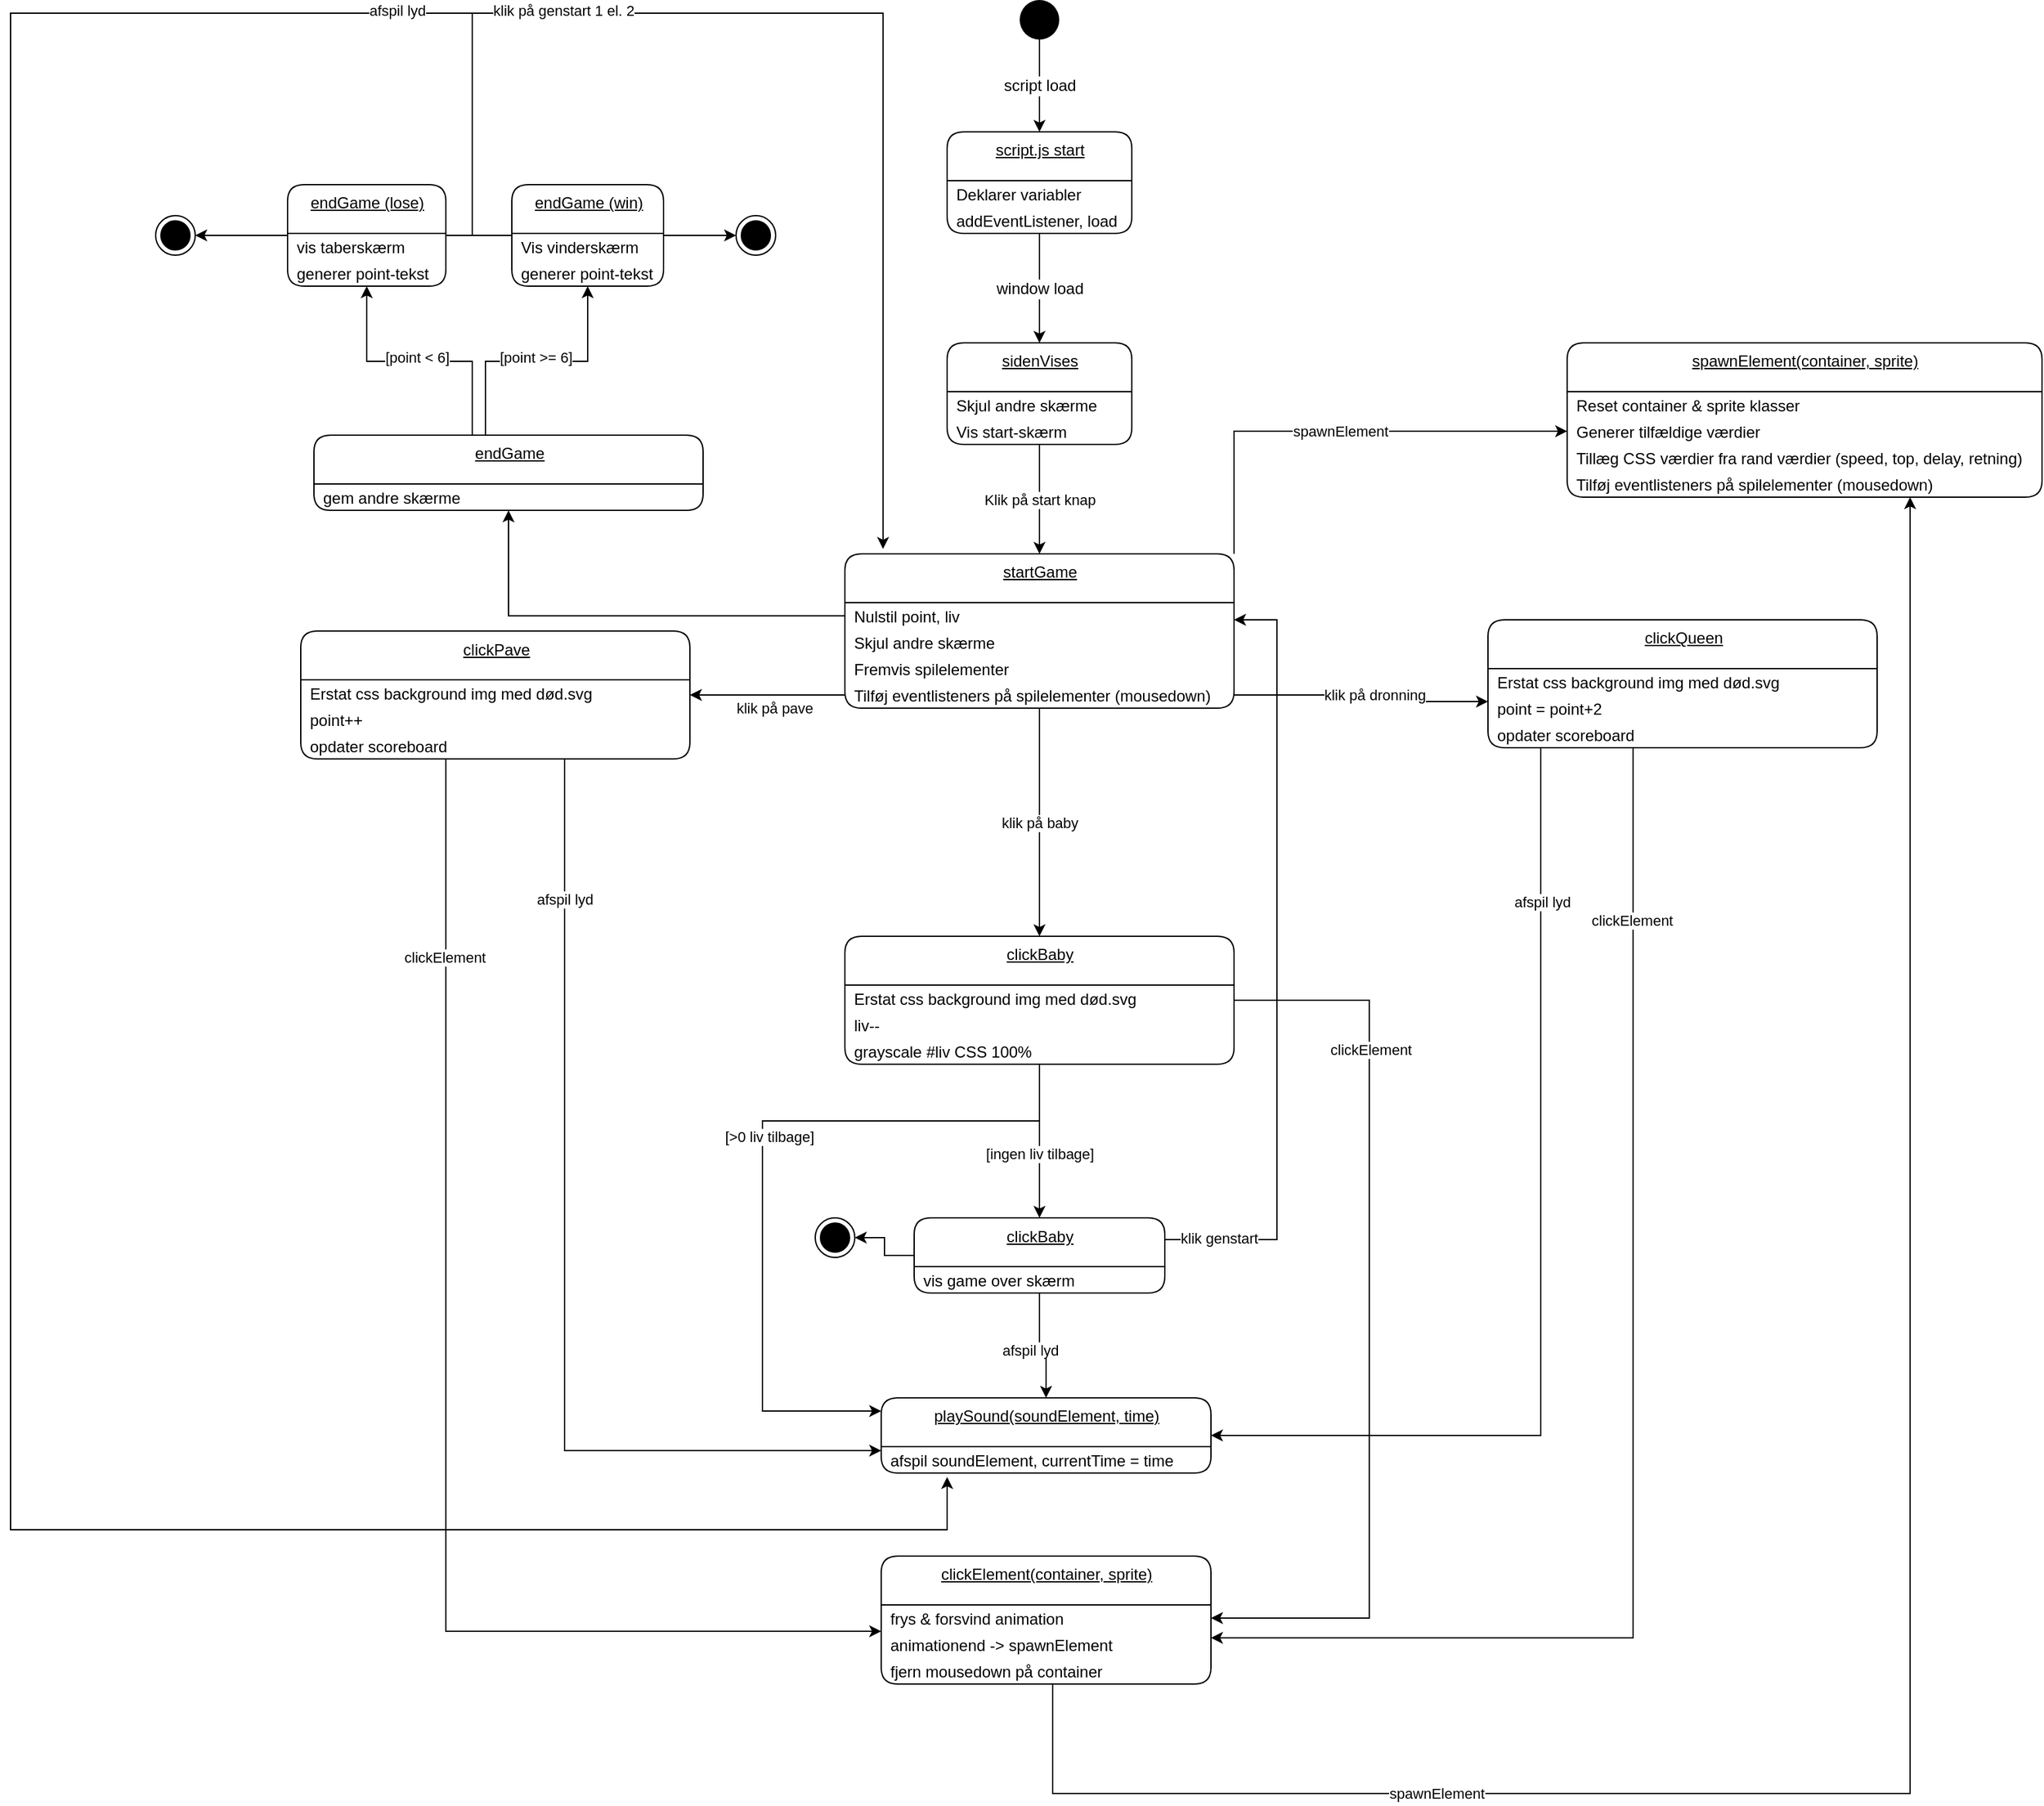 <mxfile version="17.2.6" type="device"><diagram id="C5RBs43oDa-KdzZeNtuy" name="Page-1"><mxGraphModel dx="2436" dy="1146" grid="1" gridSize="10" guides="1" tooltips="1" connect="1" arrows="1" fold="1" page="1" pageScale="1" pageWidth="1200" pageHeight="1600" math="0" shadow="0"><root><mxCell id="WIyWlLk6GJQsqaUBKTNV-0"/><mxCell id="WIyWlLk6GJQsqaUBKTNV-1" parent="WIyWlLk6GJQsqaUBKTNV-0"/><mxCell id="BA5LE__GqyBlS1Fme_Yj-1" value="&lt;span style=&quot;font-size: 12px&quot;&gt;script load&lt;/span&gt;" style="edgeStyle=orthogonalEdgeStyle;rounded=0;orthogonalLoop=1;jettySize=auto;html=1;exitX=0.5;exitY=1;exitDx=0;exitDy=0;entryX=0.5;entryY=0;entryDx=0;entryDy=0;" edge="1" parent="WIyWlLk6GJQsqaUBKTNV-1" source="BA5LE__GqyBlS1Fme_Yj-2" target="BA5LE__GqyBlS1Fme_Yj-3"><mxGeometry relative="1" as="geometry"><mxPoint x="785" y="200" as="targetPoint"/></mxGeometry></mxCell><mxCell id="BA5LE__GqyBlS1Fme_Yj-2" value="" style="ellipse;fillColor=#000000;strokeColor=none;" vertex="1" parent="WIyWlLk6GJQsqaUBKTNV-1"><mxGeometry x="985" y="100" width="30" height="30" as="geometry"/></mxCell><mxCell id="BA5LE__GqyBlS1Fme_Yj-3" value="script.js start" style="swimlane;fontStyle=4;align=center;verticalAlign=top;childLayout=stackLayout;horizontal=1;startSize=37;horizontalStack=0;resizeParent=1;resizeParentMax=0;resizeLast=0;collapsible=0;marginBottom=0;html=1;rounded=1;absoluteArcSize=1;arcSize=25;" vertex="1" parent="WIyWlLk6GJQsqaUBKTNV-1"><mxGeometry x="930" y="200" width="140" height="77" as="geometry"/></mxCell><mxCell id="BA5LE__GqyBlS1Fme_Yj-4" value="Deklarer variabler" style="fillColor=none;strokeColor=none;align=left;verticalAlign=middle;spacingLeft=5;" vertex="1" parent="BA5LE__GqyBlS1Fme_Yj-3"><mxGeometry y="37" width="140" height="20" as="geometry"/></mxCell><mxCell id="BA5LE__GqyBlS1Fme_Yj-5" value="addEventListener, load" style="fillColor=none;strokeColor=none;align=left;verticalAlign=middle;spacingLeft=5;" vertex="1" parent="BA5LE__GqyBlS1Fme_Yj-3"><mxGeometry y="57" width="140" height="20" as="geometry"/></mxCell><mxCell id="BA5LE__GqyBlS1Fme_Yj-7" value="&lt;span style=&quot;font-size: 12px&quot;&gt;window load&lt;/span&gt;" style="edgeStyle=orthogonalEdgeStyle;rounded=0;orthogonalLoop=1;jettySize=auto;html=1;exitX=0.5;exitY=1;exitDx=0;exitDy=0;entryX=0.5;entryY=0;entryDx=0;entryDy=0;" edge="1" parent="WIyWlLk6GJQsqaUBKTNV-1" source="BA5LE__GqyBlS1Fme_Yj-5" target="BA5LE__GqyBlS1Fme_Yj-9"><mxGeometry relative="1" as="geometry"><mxPoint x="785" y="380" as="targetPoint"/><mxPoint x="1000.0" y="330" as="sourcePoint"/></mxGeometry></mxCell><mxCell id="BA5LE__GqyBlS1Fme_Yj-9" value="sidenVises" style="swimlane;fontStyle=4;align=center;verticalAlign=top;childLayout=stackLayout;horizontal=1;startSize=37;horizontalStack=0;resizeParent=1;resizeParentMax=0;resizeLast=0;collapsible=0;marginBottom=0;html=1;rounded=1;absoluteArcSize=1;arcSize=25;" vertex="1" parent="WIyWlLk6GJQsqaUBKTNV-1"><mxGeometry x="930" y="360" width="140" height="77" as="geometry"/></mxCell><mxCell id="BA5LE__GqyBlS1Fme_Yj-10" value="Skjul andre skærme" style="fillColor=none;strokeColor=none;align=left;verticalAlign=middle;spacingLeft=5;" vertex="1" parent="BA5LE__GqyBlS1Fme_Yj-9"><mxGeometry y="37" width="140" height="20" as="geometry"/></mxCell><mxCell id="BA5LE__GqyBlS1Fme_Yj-11" value="Vis start-skærm" style="fillColor=none;strokeColor=none;align=left;verticalAlign=middle;spacingLeft=5;" vertex="1" parent="BA5LE__GqyBlS1Fme_Yj-9"><mxGeometry y="57" width="140" height="20" as="geometry"/></mxCell><mxCell id="BA5LE__GqyBlS1Fme_Yj-17" value="Klik på start knap" style="edgeStyle=orthogonalEdgeStyle;rounded=0;orthogonalLoop=1;jettySize=auto;html=1;entryX=0.5;entryY=0;entryDx=0;entryDy=0;" edge="1" parent="WIyWlLk6GJQsqaUBKTNV-1" source="BA5LE__GqyBlS1Fme_Yj-11" target="BA5LE__GqyBlS1Fme_Yj-18"><mxGeometry relative="1" as="geometry"><mxPoint x="1000.0" y="580" as="targetPoint"/></mxGeometry></mxCell><mxCell id="BA5LE__GqyBlS1Fme_Yj-18" value="startGame" style="swimlane;fontStyle=4;align=center;verticalAlign=top;childLayout=stackLayout;horizontal=1;startSize=37;horizontalStack=0;resizeParent=1;resizeParentMax=0;resizeLast=0;collapsible=0;marginBottom=0;html=1;rounded=1;absoluteArcSize=1;arcSize=25;" vertex="1" parent="WIyWlLk6GJQsqaUBKTNV-1"><mxGeometry x="852.5" y="520" width="295" height="117" as="geometry"/></mxCell><mxCell id="BA5LE__GqyBlS1Fme_Yj-19" value="Nulstil point, liv" style="fillColor=none;strokeColor=none;align=left;verticalAlign=middle;spacingLeft=5;" vertex="1" parent="BA5LE__GqyBlS1Fme_Yj-18"><mxGeometry y="37" width="295" height="20" as="geometry"/></mxCell><mxCell id="BA5LE__GqyBlS1Fme_Yj-27" value="Skjul andre skærme" style="fillColor=none;strokeColor=none;align=left;verticalAlign=middle;spacingLeft=5;" vertex="1" parent="BA5LE__GqyBlS1Fme_Yj-18"><mxGeometry y="57" width="295" height="20" as="geometry"/></mxCell><mxCell id="BA5LE__GqyBlS1Fme_Yj-29" value="Fremvis spilelementer" style="fillColor=none;strokeColor=none;align=left;verticalAlign=middle;spacingLeft=5;" vertex="1" parent="BA5LE__GqyBlS1Fme_Yj-18"><mxGeometry y="77" width="295" height="20" as="geometry"/></mxCell><mxCell id="BA5LE__GqyBlS1Fme_Yj-26" value="Tilføj eventlisteners på spilelementer (mousedown)" style="fillColor=none;strokeColor=none;align=left;verticalAlign=middle;spacingLeft=5;" vertex="1" parent="BA5LE__GqyBlS1Fme_Yj-18"><mxGeometry y="97" width="295" height="20" as="geometry"/></mxCell><mxCell id="BA5LE__GqyBlS1Fme_Yj-30" value="spawnElement" style="edgeStyle=orthogonalEdgeStyle;rounded=0;orthogonalLoop=1;jettySize=auto;html=1;entryX=0;entryY=0.5;entryDx=0;entryDy=0;exitX=1;exitY=0;exitDx=0;exitDy=0;" edge="1" parent="WIyWlLk6GJQsqaUBKTNV-1" source="BA5LE__GqyBlS1Fme_Yj-18" target="BA5LE__GqyBlS1Fme_Yj-33"><mxGeometry relative="1" as="geometry"><mxPoint x="1360" y="587" as="targetPoint"/></mxGeometry></mxCell><mxCell id="BA5LE__GqyBlS1Fme_Yj-31" value="spawnElement(container, sprite)" style="swimlane;fontStyle=4;align=center;verticalAlign=top;childLayout=stackLayout;horizontal=1;startSize=37;horizontalStack=0;resizeParent=1;resizeParentMax=0;resizeLast=0;collapsible=0;marginBottom=0;html=1;rounded=1;absoluteArcSize=1;arcSize=25;" vertex="1" parent="WIyWlLk6GJQsqaUBKTNV-1"><mxGeometry x="1400" y="360" width="360" height="117" as="geometry"/></mxCell><mxCell id="BA5LE__GqyBlS1Fme_Yj-32" value="Reset container &amp; sprite klasser" style="fillColor=none;strokeColor=none;align=left;verticalAlign=middle;spacingLeft=5;" vertex="1" parent="BA5LE__GqyBlS1Fme_Yj-31"><mxGeometry y="37" width="360" height="20" as="geometry"/></mxCell><mxCell id="BA5LE__GqyBlS1Fme_Yj-33" value="Generer tilfældige værdier" style="fillColor=none;strokeColor=none;align=left;verticalAlign=middle;spacingLeft=5;" vertex="1" parent="BA5LE__GqyBlS1Fme_Yj-31"><mxGeometry y="57" width="360" height="20" as="geometry"/></mxCell><mxCell id="BA5LE__GqyBlS1Fme_Yj-34" value="Tillæg CSS værdier fra rand værdier (speed, top, delay, retning)" style="fillColor=none;strokeColor=none;align=left;verticalAlign=middle;spacingLeft=5;" vertex="1" parent="BA5LE__GqyBlS1Fme_Yj-31"><mxGeometry y="77" width="360" height="20" as="geometry"/></mxCell><mxCell id="BA5LE__GqyBlS1Fme_Yj-35" value="Tilføj eventlisteners på spilelementer (mousedown)" style="fillColor=none;strokeColor=none;align=left;verticalAlign=middle;spacingLeft=5;" vertex="1" parent="BA5LE__GqyBlS1Fme_Yj-31"><mxGeometry y="97" width="360" height="20" as="geometry"/></mxCell><mxCell id="BA5LE__GqyBlS1Fme_Yj-37" value="klik på baby" style="edgeStyle=orthogonalEdgeStyle;rounded=0;orthogonalLoop=1;jettySize=auto;html=1;entryX=0.5;entryY=0;entryDx=0;entryDy=0;entryPerimeter=0;" edge="1" parent="WIyWlLk6GJQsqaUBKTNV-1" source="BA5LE__GqyBlS1Fme_Yj-26" target="BA5LE__GqyBlS1Fme_Yj-38"><mxGeometry relative="1" as="geometry"><mxPoint x="1000.0" y="810" as="targetPoint"/></mxGeometry></mxCell><mxCell id="BA5LE__GqyBlS1Fme_Yj-90" style="edgeStyle=orthogonalEdgeStyle;rounded=0;orthogonalLoop=1;jettySize=auto;html=1;entryX=1;entryY=0.5;entryDx=0;entryDy=0;fontColor=#000000;" edge="1" parent="WIyWlLk6GJQsqaUBKTNV-1" source="BA5LE__GqyBlS1Fme_Yj-38" target="BA5LE__GqyBlS1Fme_Yj-76"><mxGeometry relative="1" as="geometry"><Array as="points"><mxPoint x="1250" y="859"/><mxPoint x="1250" y="1327"/></Array></mxGeometry></mxCell><mxCell id="BA5LE__GqyBlS1Fme_Yj-91" value="clickElement" style="edgeLabel;html=1;align=center;verticalAlign=middle;resizable=0;points=[];fontColor=#000000;" vertex="1" connectable="0" parent="BA5LE__GqyBlS1Fme_Yj-90"><mxGeometry x="-0.348" y="1" relative="1" as="geometry"><mxPoint y="-86" as="offset"/></mxGeometry></mxCell><mxCell id="BA5LE__GqyBlS1Fme_Yj-38" value="clickBaby" style="swimlane;fontStyle=4;align=center;verticalAlign=top;childLayout=stackLayout;horizontal=1;startSize=37;horizontalStack=0;resizeParent=1;resizeParentMax=0;resizeLast=0;collapsible=0;marginBottom=0;html=1;rounded=1;absoluteArcSize=1;arcSize=25;" vertex="1" parent="WIyWlLk6GJQsqaUBKTNV-1"><mxGeometry x="852.5" y="810" width="295" height="97" as="geometry"/></mxCell><mxCell id="BA5LE__GqyBlS1Fme_Yj-39" value="Erstat css background img med død.svg" style="fillColor=none;strokeColor=none;align=left;verticalAlign=middle;spacingLeft=5;" vertex="1" parent="BA5LE__GqyBlS1Fme_Yj-38"><mxGeometry y="37" width="295" height="20" as="geometry"/></mxCell><mxCell id="BA5LE__GqyBlS1Fme_Yj-70" value="liv--" style="fillColor=none;strokeColor=none;align=left;verticalAlign=middle;spacingLeft=5;" vertex="1" parent="BA5LE__GqyBlS1Fme_Yj-38"><mxGeometry y="57" width="295" height="20" as="geometry"/></mxCell><mxCell id="BA5LE__GqyBlS1Fme_Yj-40" value="grayscale #liv CSS 100%" style="fillColor=none;strokeColor=none;align=left;verticalAlign=middle;spacingLeft=5;" vertex="1" parent="BA5LE__GqyBlS1Fme_Yj-38"><mxGeometry y="77" width="295" height="20" as="geometry"/></mxCell><mxCell id="BA5LE__GqyBlS1Fme_Yj-43" style="edgeStyle=orthogonalEdgeStyle;rounded=0;orthogonalLoop=1;jettySize=auto;html=1;entryX=0.5;entryY=0;entryDx=0;entryDy=0;" edge="1" parent="WIyWlLk6GJQsqaUBKTNV-1" source="BA5LE__GqyBlS1Fme_Yj-40" target="BA5LE__GqyBlS1Fme_Yj-45"><mxGeometry relative="1" as="geometry"><mxPoint x="870" y="1060" as="targetPoint"/></mxGeometry></mxCell><mxCell id="BA5LE__GqyBlS1Fme_Yj-44" value="&lt;span style=&quot;background-color: rgb(255 , 255 , 255)&quot;&gt;[ingen liv tilbage]&lt;/span&gt;" style="edgeLabel;html=1;align=center;verticalAlign=middle;resizable=0;points=[];" vertex="1" connectable="0" parent="BA5LE__GqyBlS1Fme_Yj-43"><mxGeometry x="-0.157" y="-4" relative="1" as="geometry"><mxPoint x="4" y="19" as="offset"/></mxGeometry></mxCell><mxCell id="BA5LE__GqyBlS1Fme_Yj-131" style="edgeStyle=orthogonalEdgeStyle;rounded=0;orthogonalLoop=1;jettySize=auto;html=1;entryX=1;entryY=0.5;entryDx=0;entryDy=0;fontColor=#000000;" edge="1" parent="WIyWlLk6GJQsqaUBKTNV-1" source="BA5LE__GqyBlS1Fme_Yj-45" target="BA5LE__GqyBlS1Fme_Yj-129"><mxGeometry relative="1" as="geometry"/></mxCell><mxCell id="BA5LE__GqyBlS1Fme_Yj-45" value="clickBaby" style="swimlane;fontStyle=4;align=center;verticalAlign=top;childLayout=stackLayout;horizontal=1;startSize=37;horizontalStack=0;resizeParent=1;resizeParentMax=0;resizeLast=0;collapsible=0;marginBottom=0;html=1;rounded=1;absoluteArcSize=1;arcSize=25;" vertex="1" parent="WIyWlLk6GJQsqaUBKTNV-1"><mxGeometry x="905" y="1023.5" width="190" height="57" as="geometry"/></mxCell><mxCell id="BA5LE__GqyBlS1Fme_Yj-46" value="vis game over skærm" style="fillColor=none;strokeColor=none;align=left;verticalAlign=middle;spacingLeft=5;" vertex="1" parent="BA5LE__GqyBlS1Fme_Yj-45"><mxGeometry y="37" width="190" height="20" as="geometry"/></mxCell><mxCell id="BA5LE__GqyBlS1Fme_Yj-48" value="playSound(soundElement, time)" style="swimlane;fontStyle=4;align=center;verticalAlign=top;childLayout=stackLayout;horizontal=1;startSize=37;horizontalStack=0;resizeParent=1;resizeParentMax=0;resizeLast=0;collapsible=0;marginBottom=0;html=1;rounded=1;absoluteArcSize=1;arcSize=25;" vertex="1" parent="WIyWlLk6GJQsqaUBKTNV-1"><mxGeometry x="880" y="1160" width="250" height="57" as="geometry"/></mxCell><mxCell id="BA5LE__GqyBlS1Fme_Yj-49" value="afspil soundElement, currentTime = time" style="fillColor=none;strokeColor=none;align=left;verticalAlign=middle;spacingLeft=5;" vertex="1" parent="BA5LE__GqyBlS1Fme_Yj-48"><mxGeometry y="37" width="250" height="20" as="geometry"/></mxCell><mxCell id="BA5LE__GqyBlS1Fme_Yj-51" style="edgeStyle=orthogonalEdgeStyle;rounded=0;orthogonalLoop=1;jettySize=auto;html=1;exitX=0.5;exitY=1;exitDx=0;exitDy=0;fontColor=#000000;" edge="1" parent="WIyWlLk6GJQsqaUBKTNV-1" source="BA5LE__GqyBlS1Fme_Yj-40"><mxGeometry relative="1" as="geometry"><mxPoint x="880" y="1170" as="targetPoint"/><Array as="points"><mxPoint x="1000" y="950"/><mxPoint x="790" y="950"/><mxPoint x="790" y="1170"/><mxPoint x="875" y="1170"/></Array></mxGeometry></mxCell><mxCell id="BA5LE__GqyBlS1Fme_Yj-52" value="[&amp;gt;0 liv tilbage]" style="edgeLabel;html=1;align=center;verticalAlign=middle;resizable=0;points=[];fontColor=#000000;" vertex="1" connectable="0" parent="BA5LE__GqyBlS1Fme_Yj-51"><mxGeometry x="0.08" y="2" relative="1" as="geometry"><mxPoint x="3" y="-39" as="offset"/></mxGeometry></mxCell><mxCell id="BA5LE__GqyBlS1Fme_Yj-55" value="clickQueen" style="swimlane;fontStyle=4;align=center;verticalAlign=top;childLayout=stackLayout;horizontal=1;startSize=37;horizontalStack=0;resizeParent=1;resizeParentMax=0;resizeLast=0;collapsible=0;marginBottom=0;html=1;rounded=1;absoluteArcSize=1;arcSize=25;" vertex="1" parent="WIyWlLk6GJQsqaUBKTNV-1"><mxGeometry x="1340" y="570" width="295" height="97" as="geometry"/></mxCell><mxCell id="BA5LE__GqyBlS1Fme_Yj-56" value="Erstat css background img med død.svg" style="fillColor=none;strokeColor=none;align=left;verticalAlign=middle;spacingLeft=5;" vertex="1" parent="BA5LE__GqyBlS1Fme_Yj-55"><mxGeometry y="37" width="295" height="20" as="geometry"/></mxCell><mxCell id="BA5LE__GqyBlS1Fme_Yj-59" value="point = point+2" style="fillColor=none;strokeColor=none;align=left;verticalAlign=middle;spacingLeft=5;" vertex="1" parent="BA5LE__GqyBlS1Fme_Yj-55"><mxGeometry y="57" width="295" height="20" as="geometry"/></mxCell><mxCell id="BA5LE__GqyBlS1Fme_Yj-68" value="opdater scoreboard" style="fillColor=none;strokeColor=none;align=left;verticalAlign=middle;spacingLeft=5;" vertex="1" parent="BA5LE__GqyBlS1Fme_Yj-55"><mxGeometry y="77" width="295" height="20" as="geometry"/></mxCell><mxCell id="BA5LE__GqyBlS1Fme_Yj-58" style="edgeStyle=orthogonalEdgeStyle;rounded=0;orthogonalLoop=1;jettySize=auto;html=1;entryX=1;entryY=0.5;entryDx=0;entryDy=0;fontColor=#000000;exitX=0.5;exitY=1;exitDx=0;exitDy=0;" edge="1" parent="WIyWlLk6GJQsqaUBKTNV-1" source="BA5LE__GqyBlS1Fme_Yj-68" target="BA5LE__GqyBlS1Fme_Yj-48"><mxGeometry relative="1" as="geometry"><mxPoint x="1210" y="917" as="sourcePoint"/><Array as="points"><mxPoint x="1380" y="667"/><mxPoint x="1380" y="1188"/></Array></mxGeometry></mxCell><mxCell id="BA5LE__GqyBlS1Fme_Yj-73" value="afspil lyd" style="edgeLabel;html=1;align=center;verticalAlign=middle;resizable=0;points=[];fontColor=#000000;" vertex="1" connectable="0" parent="BA5LE__GqyBlS1Fme_Yj-58"><mxGeometry x="-0.41" y="1" relative="1" as="geometry"><mxPoint y="-35" as="offset"/></mxGeometry></mxCell><mxCell id="BA5LE__GqyBlS1Fme_Yj-60" value="clickPave" style="swimlane;fontStyle=4;align=center;verticalAlign=top;childLayout=stackLayout;horizontal=1;startSize=37;horizontalStack=0;resizeParent=1;resizeParentMax=0;resizeLast=0;collapsible=0;marginBottom=0;html=1;rounded=1;absoluteArcSize=1;arcSize=25;" vertex="1" parent="WIyWlLk6GJQsqaUBKTNV-1"><mxGeometry x="440" y="578.5" width="295" height="97" as="geometry"/></mxCell><mxCell id="BA5LE__GqyBlS1Fme_Yj-61" value="Erstat css background img med død.svg" style="fillColor=none;strokeColor=none;align=left;verticalAlign=middle;spacingLeft=5;" vertex="1" parent="BA5LE__GqyBlS1Fme_Yj-60"><mxGeometry y="37" width="295" height="20" as="geometry"/></mxCell><mxCell id="BA5LE__GqyBlS1Fme_Yj-69" value="point++" style="fillColor=none;strokeColor=none;align=left;verticalAlign=middle;spacingLeft=5;" vertex="1" parent="BA5LE__GqyBlS1Fme_Yj-60"><mxGeometry y="57" width="295" height="20" as="geometry"/></mxCell><mxCell id="BA5LE__GqyBlS1Fme_Yj-62" value="opdater scoreboard" style="fillColor=none;strokeColor=none;align=left;verticalAlign=middle;spacingLeft=5;" vertex="1" parent="BA5LE__GqyBlS1Fme_Yj-60"><mxGeometry y="77" width="295" height="20" as="geometry"/></mxCell><mxCell id="BA5LE__GqyBlS1Fme_Yj-63" style="edgeStyle=orthogonalEdgeStyle;rounded=0;orthogonalLoop=1;jettySize=auto;html=1;fontColor=#000000;" edge="1" parent="WIyWlLk6GJQsqaUBKTNV-1" source="BA5LE__GqyBlS1Fme_Yj-26" target="BA5LE__GqyBlS1Fme_Yj-60"><mxGeometry relative="1" as="geometry"/></mxCell><mxCell id="BA5LE__GqyBlS1Fme_Yj-64" value="klik på pave" style="edgeLabel;html=1;align=center;verticalAlign=middle;resizable=0;points=[];fontColor=#000000;" vertex="1" connectable="0" parent="BA5LE__GqyBlS1Fme_Yj-63"><mxGeometry x="-0.173" relative="1" as="geometry"><mxPoint x="-5" y="10" as="offset"/></mxGeometry></mxCell><mxCell id="BA5LE__GqyBlS1Fme_Yj-71" style="edgeStyle=orthogonalEdgeStyle;rounded=0;orthogonalLoop=1;jettySize=auto;html=1;fontColor=#000000;" edge="1" parent="WIyWlLk6GJQsqaUBKTNV-1" source="BA5LE__GqyBlS1Fme_Yj-62" target="BA5LE__GqyBlS1Fme_Yj-49"><mxGeometry relative="1" as="geometry"><mxPoint x="870" y="1200" as="targetPoint"/><Array as="points"><mxPoint x="640" y="1200"/></Array></mxGeometry></mxCell><mxCell id="BA5LE__GqyBlS1Fme_Yj-72" value="afspil lyd" style="edgeLabel;html=1;align=center;verticalAlign=middle;resizable=0;points=[];fontColor=#000000;" vertex="1" connectable="0" parent="BA5LE__GqyBlS1Fme_Yj-71"><mxGeometry x="-0.668" y="-4" relative="1" as="geometry"><mxPoint x="4" y="-21" as="offset"/></mxGeometry></mxCell><mxCell id="BA5LE__GqyBlS1Fme_Yj-74" value="clickElement(container, sprite)" style="swimlane;fontStyle=4;align=center;verticalAlign=top;childLayout=stackLayout;horizontal=1;startSize=37;horizontalStack=0;resizeParent=1;resizeParentMax=0;resizeLast=0;collapsible=0;marginBottom=0;html=1;rounded=1;absoluteArcSize=1;arcSize=25;" vertex="1" parent="WIyWlLk6GJQsqaUBKTNV-1"><mxGeometry x="880" y="1280" width="250" height="97" as="geometry"/></mxCell><mxCell id="BA5LE__GqyBlS1Fme_Yj-76" value="frys &amp; forsvind animation" style="fillColor=none;strokeColor=none;align=left;verticalAlign=middle;spacingLeft=5;" vertex="1" parent="BA5LE__GqyBlS1Fme_Yj-74"><mxGeometry y="37" width="250" height="20" as="geometry"/></mxCell><mxCell id="BA5LE__GqyBlS1Fme_Yj-78" value="animationend -&gt; spawnElement" style="fillColor=none;strokeColor=none;align=left;verticalAlign=middle;spacingLeft=5;" vertex="1" parent="BA5LE__GqyBlS1Fme_Yj-74"><mxGeometry y="57" width="250" height="20" as="geometry"/></mxCell><mxCell id="BA5LE__GqyBlS1Fme_Yj-77" value="fjern mousedown på container" style="fillColor=none;strokeColor=none;align=left;verticalAlign=middle;spacingLeft=5;" vertex="1" parent="BA5LE__GqyBlS1Fme_Yj-74"><mxGeometry y="77" width="250" height="20" as="geometry"/></mxCell><mxCell id="BA5LE__GqyBlS1Fme_Yj-80" style="edgeStyle=orthogonalEdgeStyle;rounded=0;orthogonalLoop=1;jettySize=auto;html=1;fontColor=#000000;exitX=0.5;exitY=1;exitDx=0;exitDy=0;" edge="1" parent="WIyWlLk6GJQsqaUBKTNV-1" source="BA5LE__GqyBlS1Fme_Yj-77"><mxGeometry relative="1" as="geometry"><mxPoint x="1660" y="477" as="targetPoint"/><Array as="points"><mxPoint x="1010" y="1377"/><mxPoint x="1010" y="1460"/><mxPoint x="1660" y="1460"/><mxPoint x="1660" y="477"/></Array></mxGeometry></mxCell><mxCell id="BA5LE__GqyBlS1Fme_Yj-81" value="spawnElement" style="edgeLabel;html=1;align=center;verticalAlign=middle;resizable=0;points=[];fontColor=#000000;" vertex="1" connectable="0" parent="BA5LE__GqyBlS1Fme_Yj-80"><mxGeometry x="-0.56" relative="1" as="geometry"><mxPoint as="offset"/></mxGeometry></mxCell><mxCell id="BA5LE__GqyBlS1Fme_Yj-82" style="edgeStyle=orthogonalEdgeStyle;rounded=0;orthogonalLoop=1;jettySize=auto;html=1;fontColor=#000000;entryX=0;entryY=0;entryDx=0;entryDy=0;" edge="1" parent="WIyWlLk6GJQsqaUBKTNV-1" source="BA5LE__GqyBlS1Fme_Yj-62" target="BA5LE__GqyBlS1Fme_Yj-78"><mxGeometry relative="1" as="geometry"><mxPoint x="840" y="1340" as="targetPoint"/><Array as="points"><mxPoint x="550" y="1337"/></Array></mxGeometry></mxCell><mxCell id="BA5LE__GqyBlS1Fme_Yj-89" value="clickElement" style="edgeLabel;html=1;align=center;verticalAlign=middle;resizable=0;points=[];fontColor=#000000;" vertex="1" connectable="0" parent="BA5LE__GqyBlS1Fme_Yj-82"><mxGeometry x="-0.489" y="-1" relative="1" as="geometry"><mxPoint y="-103" as="offset"/></mxGeometry></mxCell><mxCell id="BA5LE__GqyBlS1Fme_Yj-87" style="edgeStyle=orthogonalEdgeStyle;rounded=0;orthogonalLoop=1;jettySize=auto;html=1;entryX=0;entryY=0.25;entryDx=0;entryDy=0;fontColor=#000000;" edge="1" parent="WIyWlLk6GJQsqaUBKTNV-1" source="BA5LE__GqyBlS1Fme_Yj-26" target="BA5LE__GqyBlS1Fme_Yj-59"><mxGeometry relative="1" as="geometry"><Array as="points"><mxPoint x="1260" y="627"/></Array></mxGeometry></mxCell><mxCell id="BA5LE__GqyBlS1Fme_Yj-88" value="klik på dronning" style="edgeLabel;html=1;align=center;verticalAlign=middle;resizable=0;points=[];fontColor=#000000;" vertex="1" connectable="0" parent="BA5LE__GqyBlS1Fme_Yj-87"><mxGeometry x="0.08" y="-3" relative="1" as="geometry"><mxPoint y="-3" as="offset"/></mxGeometry></mxCell><mxCell id="BA5LE__GqyBlS1Fme_Yj-92" style="edgeStyle=orthogonalEdgeStyle;rounded=0;orthogonalLoop=1;jettySize=auto;html=1;entryX=1;entryY=0.25;entryDx=0;entryDy=0;fontColor=#000000;" edge="1" parent="WIyWlLk6GJQsqaUBKTNV-1" source="BA5LE__GqyBlS1Fme_Yj-68" target="BA5LE__GqyBlS1Fme_Yj-78"><mxGeometry relative="1" as="geometry"><Array as="points"><mxPoint x="1450" y="1342"/></Array></mxGeometry></mxCell><mxCell id="BA5LE__GqyBlS1Fme_Yj-93" value="clickElement" style="edgeLabel;html=1;align=center;verticalAlign=middle;resizable=0;points=[];fontColor=#000000;" vertex="1" connectable="0" parent="BA5LE__GqyBlS1Fme_Yj-92"><mxGeometry x="-0.704" y="-1" relative="1" as="geometry"><mxPoint y="-17" as="offset"/></mxGeometry></mxCell><mxCell id="BA5LE__GqyBlS1Fme_Yj-104" style="edgeStyle=orthogonalEdgeStyle;rounded=0;orthogonalLoop=1;jettySize=auto;html=1;entryX=0.5;entryY=1;entryDx=0;entryDy=0;fontColor=#000000;" edge="1" parent="WIyWlLk6GJQsqaUBKTNV-1" source="BA5LE__GqyBlS1Fme_Yj-95" target="BA5LE__GqyBlS1Fme_Yj-103"><mxGeometry relative="1" as="geometry"><Array as="points"><mxPoint x="580" y="374"/><mxPoint x="658" y="374"/></Array></mxGeometry></mxCell><mxCell id="BA5LE__GqyBlS1Fme_Yj-109" value="[point &amp;gt;= 6]" style="edgeLabel;html=1;align=center;verticalAlign=middle;resizable=0;points=[];fontColor=#000000;" vertex="1" connectable="0" parent="BA5LE__GqyBlS1Fme_Yj-104"><mxGeometry x="0.043" y="-2" relative="1" as="geometry"><mxPoint x="-6" y="-5" as="offset"/></mxGeometry></mxCell><mxCell id="BA5LE__GqyBlS1Fme_Yj-107" style="edgeStyle=orthogonalEdgeStyle;rounded=0;orthogonalLoop=1;jettySize=auto;html=1;entryX=0.5;entryY=1;entryDx=0;entryDy=0;fontColor=#000000;" edge="1" parent="WIyWlLk6GJQsqaUBKTNV-1" source="BA5LE__GqyBlS1Fme_Yj-95" target="BA5LE__GqyBlS1Fme_Yj-105"><mxGeometry relative="1" as="geometry"><Array as="points"><mxPoint x="570" y="374"/><mxPoint x="490" y="374"/></Array></mxGeometry></mxCell><mxCell id="BA5LE__GqyBlS1Fme_Yj-108" value="[point &amp;lt; 6]" style="edgeLabel;html=1;align=center;verticalAlign=middle;resizable=0;points=[];fontColor=#000000;" vertex="1" connectable="0" parent="BA5LE__GqyBlS1Fme_Yj-107"><mxGeometry x="0.017" y="-3" relative="1" as="geometry"><mxPoint as="offset"/></mxGeometry></mxCell><mxCell id="BA5LE__GqyBlS1Fme_Yj-95" value="endGame" style="swimlane;fontStyle=4;align=center;verticalAlign=top;childLayout=stackLayout;horizontal=1;startSize=37;horizontalStack=0;resizeParent=1;resizeParentMax=0;resizeLast=0;collapsible=0;marginBottom=0;html=1;rounded=1;absoluteArcSize=1;arcSize=25;" vertex="1" parent="WIyWlLk6GJQsqaUBKTNV-1"><mxGeometry x="450" y="430" width="295" height="57" as="geometry"/></mxCell><mxCell id="BA5LE__GqyBlS1Fme_Yj-96" value="gem andre skærme" style="fillColor=none;strokeColor=none;align=left;verticalAlign=middle;spacingLeft=5;" vertex="1" parent="BA5LE__GqyBlS1Fme_Yj-95"><mxGeometry y="37" width="295" height="20" as="geometry"/></mxCell><mxCell id="BA5LE__GqyBlS1Fme_Yj-101" style="edgeStyle=orthogonalEdgeStyle;rounded=0;orthogonalLoop=1;jettySize=auto;html=1;entryX=0.5;entryY=1;entryDx=0;entryDy=0;fontColor=#000000;" edge="1" parent="WIyWlLk6GJQsqaUBKTNV-1" source="BA5LE__GqyBlS1Fme_Yj-19" target="BA5LE__GqyBlS1Fme_Yj-96"><mxGeometry relative="1" as="geometry"><Array as="points"><mxPoint x="597" y="567"/></Array></mxGeometry></mxCell><mxCell id="BA5LE__GqyBlS1Fme_Yj-117" style="edgeStyle=orthogonalEdgeStyle;rounded=0;orthogonalLoop=1;jettySize=auto;html=1;fontColor=#000000;entryX=0.2;entryY=1.15;entryDx=0;entryDy=0;entryPerimeter=0;" edge="1" parent="WIyWlLk6GJQsqaUBKTNV-1" source="BA5LE__GqyBlS1Fme_Yj-102" target="BA5LE__GqyBlS1Fme_Yj-49"><mxGeometry relative="1" as="geometry"><mxPoint x="880" y="1207" as="targetPoint"/><Array as="points"><mxPoint x="570" y="279"/><mxPoint x="570" y="110"/><mxPoint x="220" y="110"/><mxPoint x="220" y="1260"/><mxPoint x="930" y="1260"/></Array></mxGeometry></mxCell><mxCell id="BA5LE__GqyBlS1Fme_Yj-123" value="afspil lyd" style="edgeLabel;html=1;align=center;verticalAlign=middle;resizable=0;points=[];fontColor=#000000;" vertex="1" connectable="0" parent="BA5LE__GqyBlS1Fme_Yj-117"><mxGeometry x="-0.791" y="-2" relative="1" as="geometry"><mxPoint as="offset"/></mxGeometry></mxCell><mxCell id="BA5LE__GqyBlS1Fme_Yj-133" style="edgeStyle=orthogonalEdgeStyle;rounded=0;orthogonalLoop=1;jettySize=auto;html=1;entryX=0;entryY=0.5;entryDx=0;entryDy=0;fontColor=#000000;" edge="1" parent="WIyWlLk6GJQsqaUBKTNV-1" source="BA5LE__GqyBlS1Fme_Yj-102" target="BA5LE__GqyBlS1Fme_Yj-132"><mxGeometry relative="1" as="geometry"/></mxCell><mxCell id="BA5LE__GqyBlS1Fme_Yj-102" value="endGame (win)" style="swimlane;fontStyle=4;align=center;verticalAlign=top;childLayout=stackLayout;horizontal=1;startSize=37;horizontalStack=0;resizeParent=1;resizeParentMax=0;resizeLast=0;collapsible=0;marginBottom=0;html=1;rounded=1;absoluteArcSize=1;arcSize=25;" vertex="1" parent="WIyWlLk6GJQsqaUBKTNV-1"><mxGeometry x="600" y="240" width="115" height="77" as="geometry"/></mxCell><mxCell id="BA5LE__GqyBlS1Fme_Yj-110" value="Vis vinderskærm" style="fillColor=none;strokeColor=none;align=left;verticalAlign=middle;spacingLeft=5;" vertex="1" parent="BA5LE__GqyBlS1Fme_Yj-102"><mxGeometry y="37" width="115" height="20" as="geometry"/></mxCell><mxCell id="BA5LE__GqyBlS1Fme_Yj-103" value="generer point-tekst" style="fillColor=none;strokeColor=none;align=left;verticalAlign=middle;spacingLeft=5;" vertex="1" parent="BA5LE__GqyBlS1Fme_Yj-102"><mxGeometry y="57" width="115" height="20" as="geometry"/></mxCell><mxCell id="BA5LE__GqyBlS1Fme_Yj-118" style="edgeStyle=orthogonalEdgeStyle;rounded=0;orthogonalLoop=1;jettySize=auto;html=1;fontColor=#000000;entryX=0.098;entryY=-0.032;entryDx=0;entryDy=0;entryPerimeter=0;" edge="1" parent="WIyWlLk6GJQsqaUBKTNV-1" source="BA5LE__GqyBlS1Fme_Yj-105" target="BA5LE__GqyBlS1Fme_Yj-18"><mxGeometry relative="1" as="geometry"><mxPoint x="860" y="40" as="targetPoint"/><Array as="points"><mxPoint x="570" y="279"/><mxPoint x="570" y="110"/><mxPoint x="881" y="110"/></Array></mxGeometry></mxCell><mxCell id="BA5LE__GqyBlS1Fme_Yj-121" value="klik på genstart 1 el. 2" style="edgeLabel;html=1;align=center;verticalAlign=middle;resizable=0;points=[];fontColor=#000000;" vertex="1" connectable="0" parent="BA5LE__GqyBlS1Fme_Yj-118"><mxGeometry x="-0.433" y="2" relative="1" as="geometry"><mxPoint as="offset"/></mxGeometry></mxCell><mxCell id="BA5LE__GqyBlS1Fme_Yj-105" value="endGame (lose)" style="swimlane;fontStyle=4;align=center;verticalAlign=top;childLayout=stackLayout;horizontal=1;startSize=37;horizontalStack=0;resizeParent=1;resizeParentMax=0;resizeLast=0;collapsible=0;marginBottom=0;html=1;rounded=1;absoluteArcSize=1;arcSize=25;" vertex="1" parent="WIyWlLk6GJQsqaUBKTNV-1"><mxGeometry x="430" y="240" width="120" height="77" as="geometry"/></mxCell><mxCell id="BA5LE__GqyBlS1Fme_Yj-111" value="vis taberskærm" style="fillColor=none;strokeColor=none;align=left;verticalAlign=middle;spacingLeft=5;" vertex="1" parent="BA5LE__GqyBlS1Fme_Yj-105"><mxGeometry y="37" width="120" height="20" as="geometry"/></mxCell><mxCell id="BA5LE__GqyBlS1Fme_Yj-106" value="generer point-tekst" style="fillColor=none;strokeColor=none;align=left;verticalAlign=middle;spacingLeft=5;" vertex="1" parent="BA5LE__GqyBlS1Fme_Yj-105"><mxGeometry y="57" width="120" height="20" as="geometry"/></mxCell><mxCell id="BA5LE__GqyBlS1Fme_Yj-126" style="edgeStyle=orthogonalEdgeStyle;rounded=0;orthogonalLoop=1;jettySize=auto;html=1;fontColor=#000000;exitX=1;exitY=0.5;exitDx=0;exitDy=0;" edge="1" parent="WIyWlLk6GJQsqaUBKTNV-1" source="BA5LE__GqyBlS1Fme_Yj-45" target="BA5LE__GqyBlS1Fme_Yj-19"><mxGeometry relative="1" as="geometry"><mxPoint x="1140" y="540" as="targetPoint"/><Array as="points"><mxPoint x="1095" y="1040"/><mxPoint x="1180" y="1040"/><mxPoint x="1180" y="570"/></Array></mxGeometry></mxCell><mxCell id="BA5LE__GqyBlS1Fme_Yj-128" value="klik genstart" style="edgeLabel;html=1;align=center;verticalAlign=middle;resizable=0;points=[];fontColor=#000000;" vertex="1" connectable="0" parent="BA5LE__GqyBlS1Fme_Yj-126"><mxGeometry x="-0.823" y="1" relative="1" as="geometry"><mxPoint as="offset"/></mxGeometry></mxCell><mxCell id="BA5LE__GqyBlS1Fme_Yj-129" value="" style="ellipse;html=1;shape=endState;fillColor=#000000;strokeColor=#000000;" vertex="1" parent="WIyWlLk6GJQsqaUBKTNV-1"><mxGeometry x="830" y="1023.5" width="30" height="30" as="geometry"/></mxCell><mxCell id="BA5LE__GqyBlS1Fme_Yj-132" value="" style="ellipse;html=1;shape=endState;fillColor=#000000;strokeColor=#000000;" vertex="1" parent="WIyWlLk6GJQsqaUBKTNV-1"><mxGeometry x="770" y="263.5" width="30" height="30" as="geometry"/></mxCell><mxCell id="BA5LE__GqyBlS1Fme_Yj-135" value="" style="ellipse;html=1;shape=endState;fillColor=#000000;strokeColor=#000000;" vertex="1" parent="WIyWlLk6GJQsqaUBKTNV-1"><mxGeometry x="330" y="263.5" width="30" height="30" as="geometry"/></mxCell><mxCell id="BA5LE__GqyBlS1Fme_Yj-136" style="edgeStyle=orthogonalEdgeStyle;rounded=0;orthogonalLoop=1;jettySize=auto;html=1;entryX=1;entryY=0.5;entryDx=0;entryDy=0;fontColor=#000000;" edge="1" parent="WIyWlLk6GJQsqaUBKTNV-1" source="BA5LE__GqyBlS1Fme_Yj-111" target="BA5LE__GqyBlS1Fme_Yj-135"><mxGeometry relative="1" as="geometry"><Array as="points"><mxPoint x="395" y="279"/></Array></mxGeometry></mxCell><mxCell id="BA5LE__GqyBlS1Fme_Yj-141" style="edgeStyle=orthogonalEdgeStyle;rounded=0;orthogonalLoop=1;jettySize=auto;html=1;exitX=0.5;exitY=1;exitDx=0;exitDy=0;entryX=0.5;entryY=0;entryDx=0;entryDy=0;fontColor=#000000;" edge="1" parent="WIyWlLk6GJQsqaUBKTNV-1" source="BA5LE__GqyBlS1Fme_Yj-46" target="BA5LE__GqyBlS1Fme_Yj-48"><mxGeometry relative="1" as="geometry"/></mxCell><mxCell id="BA5LE__GqyBlS1Fme_Yj-142" value="&lt;meta charset=&quot;utf-8&quot;&gt;&lt;span style=&quot;color: rgb(0, 0, 0); font-family: helvetica; font-size: 11px; font-style: normal; font-weight: 400; letter-spacing: normal; text-align: center; text-indent: 0px; text-transform: none; word-spacing: 0px; background-color: rgb(255, 255, 255); display: inline; float: none;&quot;&gt;afspil lyd&lt;/span&gt;" style="text;whiteSpace=wrap;html=1;fontColor=#000000;" vertex="1" parent="WIyWlLk6GJQsqaUBKTNV-1"><mxGeometry x="970" y="1110" width="70" height="30" as="geometry"/></mxCell></root></mxGraphModel></diagram></mxfile>